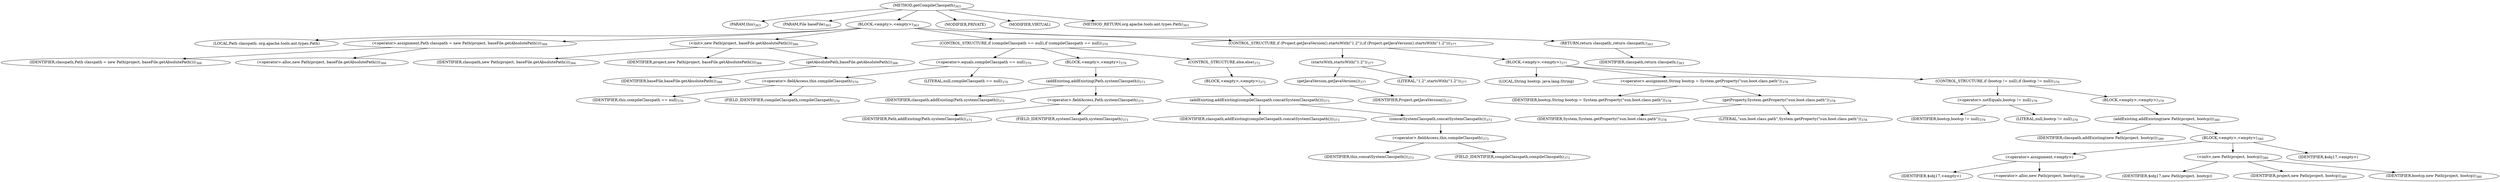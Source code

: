 digraph "getCompileClasspath" {  
"903" [label = <(METHOD,getCompileClasspath)<SUB>363</SUB>> ]
"904" [label = <(PARAM,this)<SUB>363</SUB>> ]
"905" [label = <(PARAM,File baseFile)<SUB>363</SUB>> ]
"906" [label = <(BLOCK,&lt;empty&gt;,&lt;empty&gt;)<SUB>363</SUB>> ]
"58" [label = <(LOCAL,Path classpath: org.apache.tools.ant.types.Path)> ]
"907" [label = <(&lt;operator&gt;.assignment,Path classpath = new Path(project, baseFile.getAbsolutePath()))<SUB>366</SUB>> ]
"908" [label = <(IDENTIFIER,classpath,Path classpath = new Path(project, baseFile.getAbsolutePath()))<SUB>366</SUB>> ]
"909" [label = <(&lt;operator&gt;.alloc,new Path(project, baseFile.getAbsolutePath()))<SUB>366</SUB>> ]
"910" [label = <(&lt;init&gt;,new Path(project, baseFile.getAbsolutePath()))<SUB>366</SUB>> ]
"57" [label = <(IDENTIFIER,classpath,new Path(project, baseFile.getAbsolutePath()))<SUB>366</SUB>> ]
"911" [label = <(IDENTIFIER,project,new Path(project, baseFile.getAbsolutePath()))<SUB>366</SUB>> ]
"912" [label = <(getAbsolutePath,baseFile.getAbsolutePath())<SUB>366</SUB>> ]
"913" [label = <(IDENTIFIER,baseFile,baseFile.getAbsolutePath())<SUB>366</SUB>> ]
"914" [label = <(CONTROL_STRUCTURE,if (compileClasspath == null),if (compileClasspath == null))<SUB>370</SUB>> ]
"915" [label = <(&lt;operator&gt;.equals,compileClasspath == null)<SUB>370</SUB>> ]
"916" [label = <(&lt;operator&gt;.fieldAccess,this.compileClasspath)<SUB>370</SUB>> ]
"917" [label = <(IDENTIFIER,this,compileClasspath == null)<SUB>370</SUB>> ]
"918" [label = <(FIELD_IDENTIFIER,compileClasspath,compileClasspath)<SUB>370</SUB>> ]
"919" [label = <(LITERAL,null,compileClasspath == null)<SUB>370</SUB>> ]
"920" [label = <(BLOCK,&lt;empty&gt;,&lt;empty&gt;)<SUB>370</SUB>> ]
"921" [label = <(addExisting,addExisting(Path.systemClasspath))<SUB>371</SUB>> ]
"922" [label = <(IDENTIFIER,classpath,addExisting(Path.systemClasspath))<SUB>371</SUB>> ]
"923" [label = <(&lt;operator&gt;.fieldAccess,Path.systemClasspath)<SUB>371</SUB>> ]
"924" [label = <(IDENTIFIER,Path,addExisting(Path.systemClasspath))<SUB>371</SUB>> ]
"925" [label = <(FIELD_IDENTIFIER,systemClasspath,systemClasspath)<SUB>371</SUB>> ]
"926" [label = <(CONTROL_STRUCTURE,else,else)<SUB>372</SUB>> ]
"927" [label = <(BLOCK,&lt;empty&gt;,&lt;empty&gt;)<SUB>372</SUB>> ]
"928" [label = <(addExisting,addExisting(compileClasspath.concatSystemClasspath()))<SUB>373</SUB>> ]
"929" [label = <(IDENTIFIER,classpath,addExisting(compileClasspath.concatSystemClasspath()))<SUB>373</SUB>> ]
"930" [label = <(concatSystemClasspath,concatSystemClasspath())<SUB>373</SUB>> ]
"931" [label = <(&lt;operator&gt;.fieldAccess,this.compileClasspath)<SUB>373</SUB>> ]
"932" [label = <(IDENTIFIER,this,concatSystemClasspath())<SUB>373</SUB>> ]
"933" [label = <(FIELD_IDENTIFIER,compileClasspath,compileClasspath)<SUB>373</SUB>> ]
"934" [label = <(CONTROL_STRUCTURE,if (Project.getJavaVersion().startsWith(&quot;1.2&quot;)),if (Project.getJavaVersion().startsWith(&quot;1.2&quot;)))<SUB>377</SUB>> ]
"935" [label = <(startsWith,startsWith(&quot;1.2&quot;))<SUB>377</SUB>> ]
"936" [label = <(getJavaVersion,getJavaVersion())<SUB>377</SUB>> ]
"937" [label = <(IDENTIFIER,Project,getJavaVersion())<SUB>377</SUB>> ]
"938" [label = <(LITERAL,&quot;1.2&quot;,startsWith(&quot;1.2&quot;))<SUB>377</SUB>> ]
"939" [label = <(BLOCK,&lt;empty&gt;,&lt;empty&gt;)<SUB>377</SUB>> ]
"940" [label = <(LOCAL,String bootcp: java.lang.String)> ]
"941" [label = <(&lt;operator&gt;.assignment,String bootcp = System.getProperty(&quot;sun.boot.class.path&quot;))<SUB>378</SUB>> ]
"942" [label = <(IDENTIFIER,bootcp,String bootcp = System.getProperty(&quot;sun.boot.class.path&quot;))<SUB>378</SUB>> ]
"943" [label = <(getProperty,System.getProperty(&quot;sun.boot.class.path&quot;))<SUB>378</SUB>> ]
"944" [label = <(IDENTIFIER,System,System.getProperty(&quot;sun.boot.class.path&quot;))<SUB>378</SUB>> ]
"945" [label = <(LITERAL,&quot;sun.boot.class.path&quot;,System.getProperty(&quot;sun.boot.class.path&quot;))<SUB>378</SUB>> ]
"946" [label = <(CONTROL_STRUCTURE,if (bootcp != null),if (bootcp != null))<SUB>379</SUB>> ]
"947" [label = <(&lt;operator&gt;.notEquals,bootcp != null)<SUB>379</SUB>> ]
"948" [label = <(IDENTIFIER,bootcp,bootcp != null)<SUB>379</SUB>> ]
"949" [label = <(LITERAL,null,bootcp != null)<SUB>379</SUB>> ]
"950" [label = <(BLOCK,&lt;empty&gt;,&lt;empty&gt;)<SUB>379</SUB>> ]
"951" [label = <(addExisting,addExisting(new Path(project, bootcp)))<SUB>380</SUB>> ]
"952" [label = <(IDENTIFIER,classpath,addExisting(new Path(project, bootcp)))<SUB>380</SUB>> ]
"953" [label = <(BLOCK,&lt;empty&gt;,&lt;empty&gt;)<SUB>380</SUB>> ]
"954" [label = <(&lt;operator&gt;.assignment,&lt;empty&gt;)> ]
"955" [label = <(IDENTIFIER,$obj17,&lt;empty&gt;)> ]
"956" [label = <(&lt;operator&gt;.alloc,new Path(project, bootcp))<SUB>380</SUB>> ]
"957" [label = <(&lt;init&gt;,new Path(project, bootcp))<SUB>380</SUB>> ]
"958" [label = <(IDENTIFIER,$obj17,new Path(project, bootcp))> ]
"959" [label = <(IDENTIFIER,project,new Path(project, bootcp))<SUB>380</SUB>> ]
"960" [label = <(IDENTIFIER,bootcp,new Path(project, bootcp))<SUB>380</SUB>> ]
"961" [label = <(IDENTIFIER,$obj17,&lt;empty&gt;)> ]
"962" [label = <(RETURN,return classpath;,return classpath;)<SUB>383</SUB>> ]
"963" [label = <(IDENTIFIER,classpath,return classpath;)<SUB>383</SUB>> ]
"964" [label = <(MODIFIER,PRIVATE)> ]
"965" [label = <(MODIFIER,VIRTUAL)> ]
"966" [label = <(METHOD_RETURN,org.apache.tools.ant.types.Path)<SUB>363</SUB>> ]
  "903" -> "904" 
  "903" -> "905" 
  "903" -> "906" 
  "903" -> "964" 
  "903" -> "965" 
  "903" -> "966" 
  "906" -> "58" 
  "906" -> "907" 
  "906" -> "910" 
  "906" -> "914" 
  "906" -> "934" 
  "906" -> "962" 
  "907" -> "908" 
  "907" -> "909" 
  "910" -> "57" 
  "910" -> "911" 
  "910" -> "912" 
  "912" -> "913" 
  "914" -> "915" 
  "914" -> "920" 
  "914" -> "926" 
  "915" -> "916" 
  "915" -> "919" 
  "916" -> "917" 
  "916" -> "918" 
  "920" -> "921" 
  "921" -> "922" 
  "921" -> "923" 
  "923" -> "924" 
  "923" -> "925" 
  "926" -> "927" 
  "927" -> "928" 
  "928" -> "929" 
  "928" -> "930" 
  "930" -> "931" 
  "931" -> "932" 
  "931" -> "933" 
  "934" -> "935" 
  "934" -> "939" 
  "935" -> "936" 
  "935" -> "938" 
  "936" -> "937" 
  "939" -> "940" 
  "939" -> "941" 
  "939" -> "946" 
  "941" -> "942" 
  "941" -> "943" 
  "943" -> "944" 
  "943" -> "945" 
  "946" -> "947" 
  "946" -> "950" 
  "947" -> "948" 
  "947" -> "949" 
  "950" -> "951" 
  "951" -> "952" 
  "951" -> "953" 
  "953" -> "954" 
  "953" -> "957" 
  "953" -> "961" 
  "954" -> "955" 
  "954" -> "956" 
  "957" -> "958" 
  "957" -> "959" 
  "957" -> "960" 
  "962" -> "963" 
}
